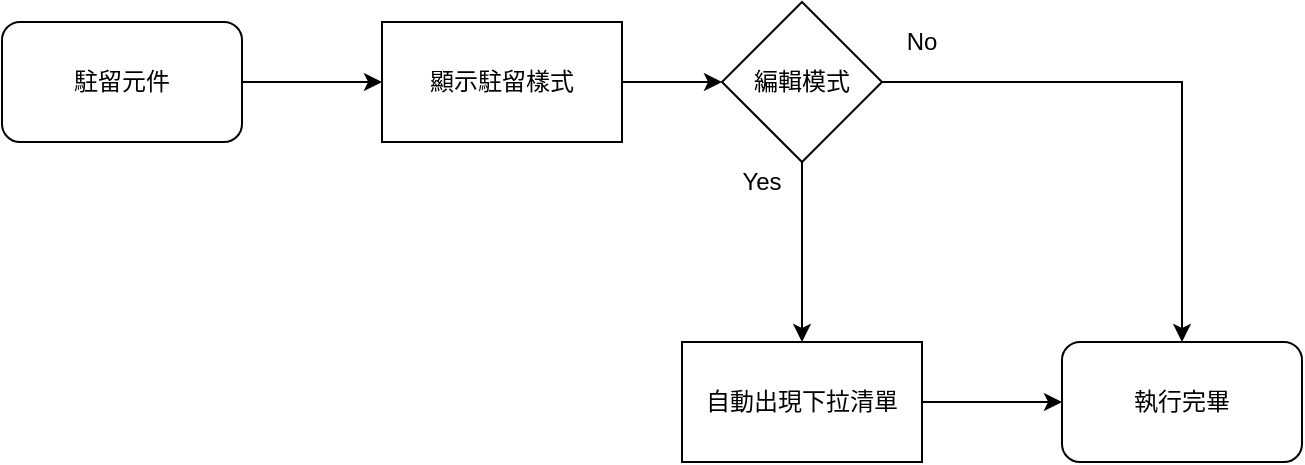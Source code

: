 <mxfile version="13.6.2" type="device" pages="14"><diagram id="yw4pk0Z2JslPlFwE9rb7" name="元件駐留"><mxGraphModel dx="1422" dy="822" grid="1" gridSize="10" guides="1" tooltips="1" connect="1" arrows="1" fold="1" page="1" pageScale="1" pageWidth="827" pageHeight="1169" math="0" shadow="0"><root><mxCell id="0"/><mxCell id="1" parent="0"/><mxCell id="zJi8jbW_KwdWDAWKdupA-2" style="edgeStyle=orthogonalEdgeStyle;rounded=0;orthogonalLoop=1;jettySize=auto;html=1;" parent="1" source="EWwOh6yDqqT5dvULAOId-1" target="zJi8jbW_KwdWDAWKdupA-1" edge="1"><mxGeometry relative="1" as="geometry"/></mxCell><mxCell id="EWwOh6yDqqT5dvULAOId-1" value="駐留元件" style="rounded=1;whiteSpace=wrap;html=1;" parent="1" vertex="1"><mxGeometry x="130" y="180" width="120" height="60" as="geometry"/></mxCell><mxCell id="EWwOh6yDqqT5dvULAOId-5" value="" style="edgeStyle=orthogonalEdgeStyle;rounded=0;orthogonalLoop=1;jettySize=auto;html=1;" parent="1" source="EWwOh6yDqqT5dvULAOId-2" target="EWwOh6yDqqT5dvULAOId-4" edge="1"><mxGeometry relative="1" as="geometry"/></mxCell><mxCell id="EWwOh6yDqqT5dvULAOId-7" style="edgeStyle=orthogonalEdgeStyle;rounded=0;orthogonalLoop=1;jettySize=auto;html=1;entryX=0.5;entryY=0;entryDx=0;entryDy=0;" parent="1" source="EWwOh6yDqqT5dvULAOId-2" target="EWwOh6yDqqT5dvULAOId-6" edge="1"><mxGeometry relative="1" as="geometry"/></mxCell><mxCell id="EWwOh6yDqqT5dvULAOId-2" value="編輯模式" style="rhombus;whiteSpace=wrap;html=1;" parent="1" vertex="1"><mxGeometry x="490" y="170" width="80" height="80" as="geometry"/></mxCell><mxCell id="EWwOh6yDqqT5dvULAOId-8" style="edgeStyle=orthogonalEdgeStyle;rounded=0;orthogonalLoop=1;jettySize=auto;html=1;" parent="1" source="EWwOh6yDqqT5dvULAOId-4" target="EWwOh6yDqqT5dvULAOId-6" edge="1"><mxGeometry relative="1" as="geometry"/></mxCell><mxCell id="EWwOh6yDqqT5dvULAOId-4" value="自動出現下拉清單" style="whiteSpace=wrap;html=1;" parent="1" vertex="1"><mxGeometry x="470" y="340" width="120" height="60" as="geometry"/></mxCell><mxCell id="EWwOh6yDqqT5dvULAOId-6" value="執行完畢" style="rounded=1;whiteSpace=wrap;html=1;" parent="1" vertex="1"><mxGeometry x="660" y="340" width="120" height="60" as="geometry"/></mxCell><mxCell id="zJi8jbW_KwdWDAWKdupA-3" style="edgeStyle=orthogonalEdgeStyle;rounded=0;orthogonalLoop=1;jettySize=auto;html=1;" parent="1" source="zJi8jbW_KwdWDAWKdupA-1" target="EWwOh6yDqqT5dvULAOId-2" edge="1"><mxGeometry relative="1" as="geometry"/></mxCell><mxCell id="zJi8jbW_KwdWDAWKdupA-1" value="顯示駐留樣式" style="whiteSpace=wrap;html=1;" parent="1" vertex="1"><mxGeometry x="320" y="180" width="120" height="60" as="geometry"/></mxCell><mxCell id="zJi8jbW_KwdWDAWKdupA-5" value="Yes" style="text;html=1;strokeColor=none;fillColor=none;align=center;verticalAlign=middle;whiteSpace=wrap;rounded=0;" parent="1" vertex="1"><mxGeometry x="490" y="250" width="40" height="20" as="geometry"/></mxCell><mxCell id="zJi8jbW_KwdWDAWKdupA-6" value="No" style="text;html=1;strokeColor=none;fillColor=none;align=center;verticalAlign=middle;whiteSpace=wrap;rounded=0;" parent="1" vertex="1"><mxGeometry x="570" y="180" width="40" height="20" as="geometry"/></mxCell></root></mxGraphModel></diagram><diagram id="buXCAIbHO8orJoAOs6Su" name="滑鼠點擊"><mxGraphModel dx="1422" dy="822" grid="1" gridSize="10" guides="1" tooltips="1" connect="1" arrows="1" fold="1" page="1" pageScale="1" pageWidth="827" pageHeight="1169" math="0" shadow="0"><root><mxCell id="5A4Z2-CQ8_-zt-Wiru2D-0"/><mxCell id="5A4Z2-CQ8_-zt-Wiru2D-1" parent="5A4Z2-CQ8_-zt-Wiru2D-0"/><mxCell id="sb2YsAqsy008rsJnr3Wj-2" style="edgeStyle=orthogonalEdgeStyle;rounded=0;orthogonalLoop=1;jettySize=auto;html=1;" parent="5A4Z2-CQ8_-zt-Wiru2D-1" source="sb2YsAqsy008rsJnr3Wj-0" target="sb2YsAqsy008rsJnr3Wj-1" edge="1"><mxGeometry relative="1" as="geometry"/></mxCell><mxCell id="sb2YsAqsy008rsJnr3Wj-0" value="滑鼠點擊元件" style="rounded=1;whiteSpace=wrap;html=1;" parent="5A4Z2-CQ8_-zt-Wiru2D-1" vertex="1"><mxGeometry x="130" y="180" width="120" height="60" as="geometry"/></mxCell><mxCell id="sb2YsAqsy008rsJnr3Wj-6" style="edgeStyle=orthogonalEdgeStyle;rounded=0;orthogonalLoop=1;jettySize=auto;html=1;" parent="5A4Z2-CQ8_-zt-Wiru2D-1" source="sb2YsAqsy008rsJnr3Wj-1" target="sb2YsAqsy008rsJnr3Wj-5" edge="1"><mxGeometry relative="1" as="geometry"/></mxCell><mxCell id="sb2YsAqsy008rsJnr3Wj-8" style="edgeStyle=orthogonalEdgeStyle;rounded=0;orthogonalLoop=1;jettySize=auto;html=1;" parent="5A4Z2-CQ8_-zt-Wiru2D-1" source="sb2YsAqsy008rsJnr3Wj-1" target="sb2YsAqsy008rsJnr3Wj-7" edge="1"><mxGeometry relative="1" as="geometry"/></mxCell><mxCell id="sb2YsAqsy008rsJnr3Wj-1" value="元件勿駐" style="rhombus;whiteSpace=wrap;html=1;" parent="5A4Z2-CQ8_-zt-Wiru2D-1" vertex="1"><mxGeometry x="320" y="170" width="80" height="80" as="geometry"/></mxCell><mxCell id="sb2YsAqsy008rsJnr3Wj-5" value="執行完畢" style="rounded=1;whiteSpace=wrap;html=1;" parent="5A4Z2-CQ8_-zt-Wiru2D-1" vertex="1"><mxGeometry x="300" y="320" width="120" height="60" as="geometry"/></mxCell><mxCell id="sb2YsAqsy008rsJnr3Wj-9" style="edgeStyle=orthogonalEdgeStyle;rounded=0;orthogonalLoop=1;jettySize=auto;html=1;entryX=1;entryY=0.5;entryDx=0;entryDy=0;exitX=0.5;exitY=1;exitDx=0;exitDy=0;" parent="5A4Z2-CQ8_-zt-Wiru2D-1" source="sb2YsAqsy008rsJnr3Wj-7" target="sb2YsAqsy008rsJnr3Wj-5" edge="1"><mxGeometry relative="1" as="geometry"/></mxCell><mxCell id="sb2YsAqsy008rsJnr3Wj-7" value="元件駐留" style="shape=process;whiteSpace=wrap;html=1;backgroundOutline=1;" parent="5A4Z2-CQ8_-zt-Wiru2D-1" vertex="1"><mxGeometry x="460" y="180" width="120" height="60" as="geometry"/></mxCell><mxCell id="lRtuD7AB367QZLHXXdDY-0" value="Yes" style="text;html=1;strokeColor=none;fillColor=none;align=center;verticalAlign=middle;whiteSpace=wrap;rounded=0;" parent="5A4Z2-CQ8_-zt-Wiru2D-1" vertex="1"><mxGeometry x="320" y="250" width="40" height="20" as="geometry"/></mxCell><mxCell id="lRtuD7AB367QZLHXXdDY-2" value="No" style="text;html=1;strokeColor=none;fillColor=none;align=center;verticalAlign=middle;whiteSpace=wrap;rounded=0;" parent="5A4Z2-CQ8_-zt-Wiru2D-1" vertex="1"><mxGeometry x="394" y="190" width="40" height="20" as="geometry"/></mxCell></root></mxGraphModel></diagram><diagram id="-PbhyOGkwUdp83toGghF" name="元件跳離"><mxGraphModel dx="1422" dy="822" grid="1" gridSize="10" guides="1" tooltips="1" connect="1" arrows="1" fold="1" page="1" pageScale="1" pageWidth="827" pageHeight="1169" math="0" shadow="0"><root><mxCell id="DCrCwdknEmQO_d4nnIyx-0"/><mxCell id="DCrCwdknEmQO_d4nnIyx-1" parent="DCrCwdknEmQO_d4nnIyx-0"/><mxCell id="DCrCwdknEmQO_d4nnIyx-4" style="edgeStyle=orthogonalEdgeStyle;rounded=0;orthogonalLoop=1;jettySize=auto;html=1;" parent="DCrCwdknEmQO_d4nnIyx-1" source="DCrCwdknEmQO_d4nnIyx-2" target="DCrCwdknEmQO_d4nnIyx-3" edge="1"><mxGeometry relative="1" as="geometry"/></mxCell><mxCell id="DCrCwdknEmQO_d4nnIyx-2" value="執行元件跳離" style="rounded=1;whiteSpace=wrap;html=1;" parent="DCrCwdknEmQO_d4nnIyx-1" vertex="1"><mxGeometry x="120" y="240" width="120" height="60" as="geometry"/></mxCell><mxCell id="DCrCwdknEmQO_d4nnIyx-6" style="edgeStyle=orthogonalEdgeStyle;rounded=0;orthogonalLoop=1;jettySize=auto;html=1;" parent="DCrCwdknEmQO_d4nnIyx-1" source="DCrCwdknEmQO_d4nnIyx-3" target="DCrCwdknEmQO_d4nnIyx-5" edge="1"><mxGeometry relative="1" as="geometry"/></mxCell><mxCell id="DCrCwdknEmQO_d4nnIyx-8" value="" style="edgeStyle=orthogonalEdgeStyle;rounded=0;orthogonalLoop=1;jettySize=auto;html=1;entryX=0;entryY=0.5;entryDx=0;entryDy=0;" parent="DCrCwdknEmQO_d4nnIyx-1" source="DCrCwdknEmQO_d4nnIyx-3" target="R81eKhbJwLYQeWTdEt7s-2" edge="1"><mxGeometry relative="1" as="geometry"><mxPoint x="480" y="270" as="targetPoint"/></mxGeometry></mxCell><mxCell id="DCrCwdknEmQO_d4nnIyx-3" value="編輯狀態否" style="rhombus;whiteSpace=wrap;html=1;" parent="DCrCwdknEmQO_d4nnIyx-1" vertex="1"><mxGeometry x="320" y="230" width="80" height="80" as="geometry"/></mxCell><mxCell id="DCrCwdknEmQO_d4nnIyx-5" value="執行完畢" style="rounded=1;whiteSpace=wrap;html=1;" parent="DCrCwdknEmQO_d4nnIyx-1" vertex="1"><mxGeometry x="300" y="400" width="120" height="60" as="geometry"/></mxCell><mxCell id="DCrCwdknEmQO_d4nnIyx-14" value="" style="edgeStyle=orthogonalEdgeStyle;rounded=0;orthogonalLoop=1;jettySize=auto;html=1;" parent="DCrCwdknEmQO_d4nnIyx-1" source="DCrCwdknEmQO_d4nnIyx-11" target="DCrCwdknEmQO_d4nnIyx-13" edge="1"><mxGeometry relative="1" as="geometry"/></mxCell><mxCell id="DCrCwdknEmQO_d4nnIyx-26" value="" style="edgeStyle=orthogonalEdgeStyle;rounded=0;orthogonalLoop=1;jettySize=auto;html=1;" parent="DCrCwdknEmQO_d4nnIyx-1" source="DCrCwdknEmQO_d4nnIyx-11" target="DCrCwdknEmQO_d4nnIyx-25" edge="1"><mxGeometry relative="1" as="geometry"/></mxCell><mxCell id="DCrCwdknEmQO_d4nnIyx-11" value="通過&lt;br&gt;檢控限制" style="rhombus;whiteSpace=wrap;html=1;" parent="DCrCwdknEmQO_d4nnIyx-1" vertex="1"><mxGeometry x="690" y="230" width="80" height="80" as="geometry"/></mxCell><mxCell id="DCrCwdknEmQO_d4nnIyx-15" style="edgeStyle=orthogonalEdgeStyle;rounded=0;orthogonalLoop=1;jettySize=auto;html=1;" parent="DCrCwdknEmQO_d4nnIyx-1" source="DCrCwdknEmQO_d4nnIyx-13" target="DCrCwdknEmQO_d4nnIyx-5" edge="1"><mxGeometry relative="1" as="geometry"/></mxCell><mxCell id="DCrCwdknEmQO_d4nnIyx-13" value="顯示錯誤訊息" style="whiteSpace=wrap;html=1;" parent="DCrCwdknEmQO_d4nnIyx-1" vertex="1"><mxGeometry x="670" y="400" width="120" height="60" as="geometry"/></mxCell><mxCell id="DCrCwdknEmQO_d4nnIyx-21" value="" style="edgeStyle=orthogonalEdgeStyle;rounded=0;orthogonalLoop=1;jettySize=auto;html=1;" parent="DCrCwdknEmQO_d4nnIyx-1" source="DCrCwdknEmQO_d4nnIyx-18" target="DCrCwdknEmQO_d4nnIyx-20" edge="1"><mxGeometry relative="1" as="geometry"/></mxCell><mxCell id="DCrCwdknEmQO_d4nnIyx-23" style="edgeStyle=orthogonalEdgeStyle;rounded=0;orthogonalLoop=1;jettySize=auto;html=1;" parent="DCrCwdknEmQO_d4nnIyx-1" source="DCrCwdknEmQO_d4nnIyx-18" target="DCrCwdknEmQO_d4nnIyx-22" edge="1"><mxGeometry relative="1" as="geometry"/></mxCell><mxCell id="DCrCwdknEmQO_d4nnIyx-18" value="有設定查詢&lt;br&gt;轉換欄位" style="rhombus;whiteSpace=wrap;html=1;" parent="DCrCwdknEmQO_d4nnIyx-1" vertex="1"><mxGeometry x="850" y="390" width="80" height="80" as="geometry"/></mxCell><mxCell id="DCrCwdknEmQO_d4nnIyx-24" style="edgeStyle=orthogonalEdgeStyle;rounded=0;orthogonalLoop=1;jettySize=auto;html=1;entryX=1;entryY=0.5;entryDx=0;entryDy=0;exitX=0.5;exitY=1;exitDx=0;exitDy=0;" parent="DCrCwdknEmQO_d4nnIyx-1" source="DCrCwdknEmQO_d4nnIyx-20" target="DCrCwdknEmQO_d4nnIyx-22" edge="1"><mxGeometry relative="1" as="geometry"/></mxCell><mxCell id="DCrCwdknEmQO_d4nnIyx-20" value="將資料轉換後更新至查詢轉換欄位" style="whiteSpace=wrap;html=1;" parent="DCrCwdknEmQO_d4nnIyx-1" vertex="1"><mxGeometry x="990" y="400" width="120" height="60" as="geometry"/></mxCell><mxCell id="DCrCwdknEmQO_d4nnIyx-28" style="edgeStyle=orthogonalEdgeStyle;rounded=0;orthogonalLoop=1;jettySize=auto;html=1;entryX=0.5;entryY=1;entryDx=0;entryDy=0;" parent="DCrCwdknEmQO_d4nnIyx-1" source="DCrCwdknEmQO_d4nnIyx-22" target="DCrCwdknEmQO_d4nnIyx-5" edge="1"><mxGeometry relative="1" as="geometry"/></mxCell><mxCell id="DCrCwdknEmQO_d4nnIyx-22" value="執行更新給值" style="rounded=0;whiteSpace=wrap;html=1;" parent="DCrCwdknEmQO_d4nnIyx-1" vertex="1"><mxGeometry x="830" y="560" width="120" height="60" as="geometry"/></mxCell><mxCell id="DCrCwdknEmQO_d4nnIyx-27" style="edgeStyle=orthogonalEdgeStyle;rounded=0;orthogonalLoop=1;jettySize=auto;html=1;" parent="DCrCwdknEmQO_d4nnIyx-1" source="DCrCwdknEmQO_d4nnIyx-25" target="DCrCwdknEmQO_d4nnIyx-18" edge="1"><mxGeometry relative="1" as="geometry"/></mxCell><mxCell id="DCrCwdknEmQO_d4nnIyx-25" value="將選項資料更新至檔區欄位中" style="whiteSpace=wrap;html=1;" parent="DCrCwdknEmQO_d4nnIyx-1" vertex="1"><mxGeometry x="830" y="240" width="120" height="60" as="geometry"/></mxCell><mxCell id="DCrCwdknEmQO_d4nnIyx-29" value="No" style="text;html=1;strokeColor=none;fillColor=none;align=center;verticalAlign=middle;whiteSpace=wrap;rounded=0;" parent="DCrCwdknEmQO_d4nnIyx-1" vertex="1"><mxGeometry x="310" y="310" width="40" height="20" as="geometry"/></mxCell><mxCell id="DCrCwdknEmQO_d4nnIyx-30" value="Yes" style="text;html=1;strokeColor=none;fillColor=none;align=center;verticalAlign=middle;whiteSpace=wrap;rounded=0;" parent="DCrCwdknEmQO_d4nnIyx-1" vertex="1"><mxGeometry x="400" y="250" width="40" height="20" as="geometry"/></mxCell><mxCell id="DCrCwdknEmQO_d4nnIyx-31" value="Yes" style="text;html=1;strokeColor=none;fillColor=none;align=center;verticalAlign=middle;whiteSpace=wrap;rounded=0;" parent="DCrCwdknEmQO_d4nnIyx-1" vertex="1"><mxGeometry x="770" y="250" width="40" height="20" as="geometry"/></mxCell><mxCell id="DCrCwdknEmQO_d4nnIyx-33" value="No" style="text;html=1;strokeColor=none;fillColor=none;align=center;verticalAlign=middle;whiteSpace=wrap;rounded=0;" parent="DCrCwdknEmQO_d4nnIyx-1" vertex="1"><mxGeometry x="680" y="310" width="40" height="20" as="geometry"/></mxCell><mxCell id="DCrCwdknEmQO_d4nnIyx-34" value="No" style="text;html=1;strokeColor=none;fillColor=none;align=center;verticalAlign=middle;whiteSpace=wrap;rounded=0;" parent="DCrCwdknEmQO_d4nnIyx-1" vertex="1"><mxGeometry x="837" y="470" width="40" height="20" as="geometry"/></mxCell><mxCell id="DCrCwdknEmQO_d4nnIyx-35" value="Yes" style="text;html=1;strokeColor=none;fillColor=none;align=center;verticalAlign=middle;whiteSpace=wrap;rounded=0;" parent="DCrCwdknEmQO_d4nnIyx-1" vertex="1"><mxGeometry x="920" y="400" width="40" height="20" as="geometry"/></mxCell><mxCell id="R81eKhbJwLYQeWTdEt7s-4" style="edgeStyle=orthogonalEdgeStyle;rounded=0;orthogonalLoop=1;jettySize=auto;html=1;" parent="DCrCwdknEmQO_d4nnIyx-1" source="R81eKhbJwLYQeWTdEt7s-2" target="DCrCwdknEmQO_d4nnIyx-11" edge="1"><mxGeometry relative="1" as="geometry"/></mxCell><mxCell id="R81eKhbJwLYQeWTdEt7s-5" style="edgeStyle=orthogonalEdgeStyle;rounded=0;orthogonalLoop=1;jettySize=auto;html=1;entryX=1;entryY=0.5;entryDx=0;entryDy=0;exitX=0.5;exitY=1;exitDx=0;exitDy=0;" parent="DCrCwdknEmQO_d4nnIyx-1" source="R81eKhbJwLYQeWTdEt7s-2" target="DCrCwdknEmQO_d4nnIyx-5" edge="1"><mxGeometry relative="1" as="geometry"/></mxCell><mxCell id="R81eKhbJwLYQeWTdEt7s-2" value="已勾選項目&lt;br&gt;有異動" style="rhombus;whiteSpace=wrap;html=1;" parent="DCrCwdknEmQO_d4nnIyx-1" vertex="1"><mxGeometry x="500" y="230" width="80" height="80" as="geometry"/></mxCell><mxCell id="R81eKhbJwLYQeWTdEt7s-6" value="Yes" style="text;html=1;strokeColor=none;fillColor=none;align=center;verticalAlign=middle;whiteSpace=wrap;rounded=0;" parent="DCrCwdknEmQO_d4nnIyx-1" vertex="1"><mxGeometry x="580" y="250" width="40" height="20" as="geometry"/></mxCell><mxCell id="R81eKhbJwLYQeWTdEt7s-8" value="No" style="text;html=1;strokeColor=none;fillColor=none;align=center;verticalAlign=middle;whiteSpace=wrap;rounded=0;" parent="DCrCwdknEmQO_d4nnIyx-1" vertex="1"><mxGeometry x="490" y="310" width="40" height="20" as="geometry"/></mxCell></root></mxGraphModel></diagram><diagram id="FZ23dTqcDyVs93-XZIhW" name="熱鍵Esc"><mxGraphModel dx="1422" dy="822" grid="1" gridSize="10" guides="1" tooltips="1" connect="1" arrows="1" fold="1" page="1" pageScale="1" pageWidth="827" pageHeight="1169" math="0" shadow="0"><root><mxCell id="mWWdUfEx2iAYQpJBt5wf-0"/><mxCell id="mWWdUfEx2iAYQpJBt5wf-1" parent="mWWdUfEx2iAYQpJBt5wf-0"/><mxCell id="t1XDYknHWYsd6zAq7KjD-4" style="edgeStyle=orthogonalEdgeStyle;rounded=0;orthogonalLoop=1;jettySize=auto;html=1;" parent="mWWdUfEx2iAYQpJBt5wf-1" source="t1XDYknHWYsd6zAq7KjD-0" target="t1XDYknHWYsd6zAq7KjD-1" edge="1"><mxGeometry relative="1" as="geometry"/></mxCell><mxCell id="t1XDYknHWYsd6zAq7KjD-0" value="駐留元件&lt;br&gt;執行熱鍵Esc" style="rounded=1;whiteSpace=wrap;html=1;" parent="mWWdUfEx2iAYQpJBt5wf-1" vertex="1"><mxGeometry x="130" y="180" width="120" height="60" as="geometry"/></mxCell><mxCell id="t1XDYknHWYsd6zAq7KjD-3" style="edgeStyle=orthogonalEdgeStyle;rounded=0;orthogonalLoop=1;jettySize=auto;html=1;" parent="mWWdUfEx2iAYQpJBt5wf-1" source="t1XDYknHWYsd6zAq7KjD-1" target="t1XDYknHWYsd6zAq7KjD-2" edge="1"><mxGeometry relative="1" as="geometry"/></mxCell><mxCell id="t1XDYknHWYsd6zAq7KjD-10" value="" style="edgeStyle=orthogonalEdgeStyle;rounded=0;orthogonalLoop=1;jettySize=auto;html=1;" parent="mWWdUfEx2iAYQpJBt5wf-1" source="t1XDYknHWYsd6zAq7KjD-1" target="t1XDYknHWYsd6zAq7KjD-9" edge="1"><mxGeometry relative="1" as="geometry"/></mxCell><mxCell id="t1XDYknHWYsd6zAq7KjD-1" value="編輯狀態" style="rhombus;whiteSpace=wrap;html=1;" parent="mWWdUfEx2iAYQpJBt5wf-1" vertex="1"><mxGeometry x="350" y="170" width="80" height="80" as="geometry"/></mxCell><mxCell id="t1XDYknHWYsd6zAq7KjD-6" value="" style="edgeStyle=orthogonalEdgeStyle;rounded=0;orthogonalLoop=1;jettySize=auto;html=1;exitX=1;exitY=0.5;exitDx=0;exitDy=0;" parent="mWWdUfEx2iAYQpJBt5wf-1" source="t1XDYknHWYsd6zAq7KjD-2" target="t1XDYknHWYsd6zAq7KjD-5" edge="1"><mxGeometry relative="1" as="geometry"/></mxCell><mxCell id="3PVmOw9KVkzQxHm8Zyoz-1" style="edgeStyle=orthogonalEdgeStyle;rounded=0;orthogonalLoop=1;jettySize=auto;html=1;entryX=1;entryY=0.5;entryDx=0;entryDy=0;exitX=0.5;exitY=1;exitDx=0;exitDy=0;" parent="mWWdUfEx2iAYQpJBt5wf-1" source="t1XDYknHWYsd6zAq7KjD-2" target="t1XDYknHWYsd6zAq7KjD-9" edge="1"><mxGeometry relative="1" as="geometry"/></mxCell><mxCell id="t1XDYknHWYsd6zAq7KjD-2" value="有開啟&lt;br&gt;下拉清單" style="rhombus;whiteSpace=wrap;html=1;" parent="mWWdUfEx2iAYQpJBt5wf-1" vertex="1"><mxGeometry x="500" y="170" width="80" height="80" as="geometry"/></mxCell><mxCell id="t1XDYknHWYsd6zAq7KjD-8" style="edgeStyle=orthogonalEdgeStyle;rounded=0;orthogonalLoop=1;jettySize=auto;html=1;entryX=1;entryY=0.5;entryDx=0;entryDy=0;exitX=0.083;exitY=0.617;exitDx=0;exitDy=0;exitPerimeter=0;" parent="mWWdUfEx2iAYQpJBt5wf-1" source="t1XDYknHWYsd6zAq7KjD-5" target="t1XDYknHWYsd6zAq7KjD-7" edge="1"><mxGeometry relative="1" as="geometry"/></mxCell><mxCell id="t1XDYknHWYsd6zAq7KjD-5" value="關閉下拉清單" style="whiteSpace=wrap;html=1;" parent="mWWdUfEx2iAYQpJBt5wf-1" vertex="1"><mxGeometry x="580" y="440" width="120" height="60" as="geometry"/></mxCell><mxCell id="t1XDYknHWYsd6zAq7KjD-7" value="執行完畢" style="rounded=1;whiteSpace=wrap;html=1;" parent="mWWdUfEx2iAYQpJBt5wf-1" vertex="1"><mxGeometry x="330" y="447" width="120" height="60" as="geometry"/></mxCell><mxCell id="t1XDYknHWYsd6zAq7KjD-11" style="edgeStyle=orthogonalEdgeStyle;rounded=0;orthogonalLoop=1;jettySize=auto;html=1;" parent="mWWdUfEx2iAYQpJBt5wf-1" source="t1XDYknHWYsd6zAq7KjD-9" target="t1XDYknHWYsd6zAq7KjD-7" edge="1"><mxGeometry relative="1" as="geometry"/></mxCell><mxCell id="t1XDYknHWYsd6zAq7KjD-9" value="觸發&lt;br&gt;表單熱鍵Esc" style="shape=process;whiteSpace=wrap;html=1;backgroundOutline=1;" parent="mWWdUfEx2iAYQpJBt5wf-1" vertex="1"><mxGeometry x="330" y="327" width="120" height="60" as="geometry"/></mxCell><mxCell id="3PVmOw9KVkzQxHm8Zyoz-0" value="Yes" style="text;html=1;strokeColor=none;fillColor=none;align=center;verticalAlign=middle;whiteSpace=wrap;rounded=0;" parent="mWWdUfEx2iAYQpJBt5wf-1" vertex="1"><mxGeometry x="430" y="180" width="40" height="20" as="geometry"/></mxCell><mxCell id="3PVmOw9KVkzQxHm8Zyoz-2" value="Yes" style="text;html=1;strokeColor=none;fillColor=none;align=center;verticalAlign=middle;whiteSpace=wrap;rounded=0;" parent="mWWdUfEx2iAYQpJBt5wf-1" vertex="1"><mxGeometry x="580" y="180" width="40" height="20" as="geometry"/></mxCell><mxCell id="3PVmOw9KVkzQxHm8Zyoz-3" value="No" style="text;html=1;strokeColor=none;fillColor=none;align=center;verticalAlign=middle;whiteSpace=wrap;rounded=0;" parent="mWWdUfEx2iAYQpJBt5wf-1" vertex="1"><mxGeometry x="350" y="250" width="40" height="20" as="geometry"/></mxCell><mxCell id="3PVmOw9KVkzQxHm8Zyoz-4" value="No" style="text;html=1;strokeColor=none;fillColor=none;align=center;verticalAlign=middle;whiteSpace=wrap;rounded=0;" parent="mWWdUfEx2iAYQpJBt5wf-1" vertex="1"><mxGeometry x="500" y="250" width="40" height="20" as="geometry"/></mxCell></root></mxGraphModel></diagram><diagram id="j_c7Xh9zmNJ61AqmBqn4" name="熱鍵Enter"><mxGraphModel dx="1422" dy="822" grid="1" gridSize="10" guides="1" tooltips="1" connect="1" arrows="1" fold="1" page="1" pageScale="1" pageWidth="827" pageHeight="1169" math="0" shadow="0"><root><mxCell id="_giqbXsgTnAfsudkPNOQ-0"/><mxCell id="_giqbXsgTnAfsudkPNOQ-1" parent="_giqbXsgTnAfsudkPNOQ-0"/><mxCell id="t2fDwfx5jKgSWYHZW0-4-0" style="edgeStyle=orthogonalEdgeStyle;rounded=0;orthogonalLoop=1;jettySize=auto;html=1;" parent="_giqbXsgTnAfsudkPNOQ-1" source="t2fDwfx5jKgSWYHZW0-4-1" target="t2fDwfx5jKgSWYHZW0-4-4" edge="1"><mxGeometry relative="1" as="geometry"/></mxCell><mxCell id="t2fDwfx5jKgSWYHZW0-4-1" value="駐留元件&lt;br&gt;執行熱鍵Enter" style="rounded=1;whiteSpace=wrap;html=1;" parent="_giqbXsgTnAfsudkPNOQ-1" vertex="1"><mxGeometry x="130" y="180" width="120" height="60" as="geometry"/></mxCell><mxCell id="t2fDwfx5jKgSWYHZW0-4-2" style="edgeStyle=orthogonalEdgeStyle;rounded=0;orthogonalLoop=1;jettySize=auto;html=1;" parent="_giqbXsgTnAfsudkPNOQ-1" source="t2fDwfx5jKgSWYHZW0-4-4" target="t2fDwfx5jKgSWYHZW0-4-7" edge="1"><mxGeometry relative="1" as="geometry"/></mxCell><mxCell id="t2fDwfx5jKgSWYHZW0-4-3" value="" style="edgeStyle=orthogonalEdgeStyle;rounded=0;orthogonalLoop=1;jettySize=auto;html=1;" parent="_giqbXsgTnAfsudkPNOQ-1" source="t2fDwfx5jKgSWYHZW0-4-4" target="t2fDwfx5jKgSWYHZW0-4-12" edge="1"><mxGeometry relative="1" as="geometry"/></mxCell><mxCell id="t2fDwfx5jKgSWYHZW0-4-4" value="編輯狀態" style="rhombus;whiteSpace=wrap;html=1;" parent="_giqbXsgTnAfsudkPNOQ-1" vertex="1"><mxGeometry x="350" y="170" width="80" height="80" as="geometry"/></mxCell><mxCell id="t2fDwfx5jKgSWYHZW0-4-6" style="edgeStyle=orthogonalEdgeStyle;rounded=0;orthogonalLoop=1;jettySize=auto;html=1;entryX=1;entryY=0.5;entryDx=0;entryDy=0;exitX=0.5;exitY=1;exitDx=0;exitDy=0;" parent="_giqbXsgTnAfsudkPNOQ-1" source="t2fDwfx5jKgSWYHZW0-4-7" target="t2fDwfx5jKgSWYHZW0-4-12" edge="1"><mxGeometry relative="1" as="geometry"/></mxCell><mxCell id="YDqSZSIQGXPSMJCQ5PMT-0" style="edgeStyle=orthogonalEdgeStyle;rounded=0;orthogonalLoop=1;jettySize=auto;html=1;entryX=1;entryY=0.5;entryDx=0;entryDy=0;exitX=1;exitY=0.5;exitDx=0;exitDy=0;" edge="1" parent="_giqbXsgTnAfsudkPNOQ-1" source="t2fDwfx5jKgSWYHZW0-4-7" target="t2fDwfx5jKgSWYHZW0-4-10"><mxGeometry relative="1" as="geometry"><mxPoint x="610" y="400" as="targetPoint"/></mxGeometry></mxCell><mxCell id="t2fDwfx5jKgSWYHZW0-4-7" value="有開啟&lt;br&gt;下拉清單" style="rhombus;whiteSpace=wrap;html=1;" parent="_giqbXsgTnAfsudkPNOQ-1" vertex="1"><mxGeometry x="500" y="170" width="80" height="80" as="geometry"/></mxCell><mxCell id="t2fDwfx5jKgSWYHZW0-4-10" value="執行完畢" style="rounded=1;whiteSpace=wrap;html=1;" parent="_giqbXsgTnAfsudkPNOQ-1" vertex="1"><mxGeometry x="330" y="447" width="120" height="60" as="geometry"/></mxCell><mxCell id="t2fDwfx5jKgSWYHZW0-4-11" style="edgeStyle=orthogonalEdgeStyle;rounded=0;orthogonalLoop=1;jettySize=auto;html=1;" parent="_giqbXsgTnAfsudkPNOQ-1" source="t2fDwfx5jKgSWYHZW0-4-12" target="t2fDwfx5jKgSWYHZW0-4-10" edge="1"><mxGeometry relative="1" as="geometry"/></mxCell><mxCell id="t2fDwfx5jKgSWYHZW0-4-12" value="觸發&lt;br&gt;表單熱鍵Enter" style="shape=process;whiteSpace=wrap;html=1;backgroundOutline=1;" parent="_giqbXsgTnAfsudkPNOQ-1" vertex="1"><mxGeometry x="330" y="327" width="120" height="60" as="geometry"/></mxCell><mxCell id="t2fDwfx5jKgSWYHZW0-4-13" value="Yes" style="text;html=1;strokeColor=none;fillColor=none;align=center;verticalAlign=middle;whiteSpace=wrap;rounded=0;" parent="_giqbXsgTnAfsudkPNOQ-1" vertex="1"><mxGeometry x="430" y="180" width="40" height="20" as="geometry"/></mxCell><mxCell id="t2fDwfx5jKgSWYHZW0-4-14" value="Yes" style="text;html=1;strokeColor=none;fillColor=none;align=center;verticalAlign=middle;whiteSpace=wrap;rounded=0;" parent="_giqbXsgTnAfsudkPNOQ-1" vertex="1"><mxGeometry x="580" y="180" width="40" height="20" as="geometry"/></mxCell><mxCell id="t2fDwfx5jKgSWYHZW0-4-15" value="No" style="text;html=1;strokeColor=none;fillColor=none;align=center;verticalAlign=middle;whiteSpace=wrap;rounded=0;" parent="_giqbXsgTnAfsudkPNOQ-1" vertex="1"><mxGeometry x="350" y="250" width="40" height="20" as="geometry"/></mxCell><mxCell id="t2fDwfx5jKgSWYHZW0-4-16" value="No" style="text;html=1;strokeColor=none;fillColor=none;align=center;verticalAlign=middle;whiteSpace=wrap;rounded=0;" parent="_giqbXsgTnAfsudkPNOQ-1" vertex="1"><mxGeometry x="500" y="250" width="40" height="20" as="geometry"/></mxCell></root></mxGraphModel></diagram><diagram id="Ni_AXmt7gH-5mUHr-87O" name="熱鍵Tab"><mxGraphModel dx="1422" dy="822" grid="1" gridSize="10" guides="1" tooltips="1" connect="1" arrows="1" fold="1" page="1" pageScale="1" pageWidth="827" pageHeight="1169" math="0" shadow="0"><root><mxCell id="-YPMo90NG8_5ZHOzSHBR-0"/><mxCell id="-YPMo90NG8_5ZHOzSHBR-1" parent="-YPMo90NG8_5ZHOzSHBR-0"/><mxCell id="tbUlg6RbGWfYr3MG0mlf-0" style="edgeStyle=orthogonalEdgeStyle;rounded=0;orthogonalLoop=1;jettySize=auto;html=1;" parent="-YPMo90NG8_5ZHOzSHBR-1" source="tbUlg6RbGWfYr3MG0mlf-1" target="tbUlg6RbGWfYr3MG0mlf-4" edge="1"><mxGeometry relative="1" as="geometry"/></mxCell><mxCell id="tbUlg6RbGWfYr3MG0mlf-1" value="駐留元件&lt;br&gt;執行熱鍵Tab" style="rounded=1;whiteSpace=wrap;html=1;" parent="-YPMo90NG8_5ZHOzSHBR-1" vertex="1"><mxGeometry x="130" y="180" width="120" height="60" as="geometry"/></mxCell><mxCell id="tbUlg6RbGWfYr3MG0mlf-2" style="edgeStyle=orthogonalEdgeStyle;rounded=0;orthogonalLoop=1;jettySize=auto;html=1;" parent="-YPMo90NG8_5ZHOzSHBR-1" source="tbUlg6RbGWfYr3MG0mlf-4" target="tbUlg6RbGWfYr3MG0mlf-7" edge="1"><mxGeometry relative="1" as="geometry"/></mxCell><mxCell id="tbUlg6RbGWfYr3MG0mlf-3" value="" style="edgeStyle=orthogonalEdgeStyle;rounded=0;orthogonalLoop=1;jettySize=auto;html=1;" parent="-YPMo90NG8_5ZHOzSHBR-1" source="tbUlg6RbGWfYr3MG0mlf-4" target="tbUlg6RbGWfYr3MG0mlf-12" edge="1"><mxGeometry relative="1" as="geometry"/></mxCell><mxCell id="tbUlg6RbGWfYr3MG0mlf-4" value="編輯狀態" style="rhombus;whiteSpace=wrap;html=1;" parent="-YPMo90NG8_5ZHOzSHBR-1" vertex="1"><mxGeometry x="350" y="170" width="80" height="80" as="geometry"/></mxCell><mxCell id="tbUlg6RbGWfYr3MG0mlf-5" value="" style="edgeStyle=orthogonalEdgeStyle;rounded=0;orthogonalLoop=1;jettySize=auto;html=1;exitX=1;exitY=0.5;exitDx=0;exitDy=0;" parent="-YPMo90NG8_5ZHOzSHBR-1" source="tbUlg6RbGWfYr3MG0mlf-7" target="tbUlg6RbGWfYr3MG0mlf-9" edge="1"><mxGeometry relative="1" as="geometry"/></mxCell><mxCell id="tbUlg6RbGWfYr3MG0mlf-6" style="edgeStyle=orthogonalEdgeStyle;rounded=0;orthogonalLoop=1;jettySize=auto;html=1;entryX=1;entryY=0.5;entryDx=0;entryDy=0;exitX=0.5;exitY=1;exitDx=0;exitDy=0;" parent="-YPMo90NG8_5ZHOzSHBR-1" source="tbUlg6RbGWfYr3MG0mlf-7" target="tbUlg6RbGWfYr3MG0mlf-12" edge="1"><mxGeometry relative="1" as="geometry"/></mxCell><mxCell id="tbUlg6RbGWfYr3MG0mlf-7" value="有開啟&lt;br&gt;下拉清單" style="rhombus;whiteSpace=wrap;html=1;" parent="-YPMo90NG8_5ZHOzSHBR-1" vertex="1"><mxGeometry x="500" y="170" width="80" height="80" as="geometry"/></mxCell><mxCell id="tbUlg6RbGWfYr3MG0mlf-17" style="edgeStyle=orthogonalEdgeStyle;rounded=0;orthogonalLoop=1;jettySize=auto;html=1;" parent="-YPMo90NG8_5ZHOzSHBR-1" source="tbUlg6RbGWfYr3MG0mlf-9" target="tbUlg6RbGWfYr3MG0mlf-12" edge="1"><mxGeometry relative="1" as="geometry"/></mxCell><mxCell id="tbUlg6RbGWfYr3MG0mlf-9" value="關閉下拉清單" style="whiteSpace=wrap;html=1;" parent="-YPMo90NG8_5ZHOzSHBR-1" vertex="1"><mxGeometry x="580" y="327" width="120" height="60" as="geometry"/></mxCell><mxCell id="tbUlg6RbGWfYr3MG0mlf-10" value="執行完畢" style="rounded=1;whiteSpace=wrap;html=1;" parent="-YPMo90NG8_5ZHOzSHBR-1" vertex="1"><mxGeometry x="330" y="447" width="120" height="60" as="geometry"/></mxCell><mxCell id="tbUlg6RbGWfYr3MG0mlf-11" style="edgeStyle=orthogonalEdgeStyle;rounded=0;orthogonalLoop=1;jettySize=auto;html=1;" parent="-YPMo90NG8_5ZHOzSHBR-1" source="tbUlg6RbGWfYr3MG0mlf-12" target="tbUlg6RbGWfYr3MG0mlf-10" edge="1"><mxGeometry relative="1" as="geometry"/></mxCell><mxCell id="tbUlg6RbGWfYr3MG0mlf-12" value="觸發&lt;br&gt;表單熱鍵Tab" style="shape=process;whiteSpace=wrap;html=1;backgroundOutline=1;" parent="-YPMo90NG8_5ZHOzSHBR-1" vertex="1"><mxGeometry x="330" y="327" width="120" height="60" as="geometry"/></mxCell><mxCell id="tbUlg6RbGWfYr3MG0mlf-13" value="Yes" style="text;html=1;strokeColor=none;fillColor=none;align=center;verticalAlign=middle;whiteSpace=wrap;rounded=0;" parent="-YPMo90NG8_5ZHOzSHBR-1" vertex="1"><mxGeometry x="430" y="180" width="40" height="20" as="geometry"/></mxCell><mxCell id="tbUlg6RbGWfYr3MG0mlf-14" value="Yes" style="text;html=1;strokeColor=none;fillColor=none;align=center;verticalAlign=middle;whiteSpace=wrap;rounded=0;" parent="-YPMo90NG8_5ZHOzSHBR-1" vertex="1"><mxGeometry x="580" y="180" width="40" height="20" as="geometry"/></mxCell><mxCell id="tbUlg6RbGWfYr3MG0mlf-15" value="No" style="text;html=1;strokeColor=none;fillColor=none;align=center;verticalAlign=middle;whiteSpace=wrap;rounded=0;" parent="-YPMo90NG8_5ZHOzSHBR-1" vertex="1"><mxGeometry x="350" y="250" width="40" height="20" as="geometry"/></mxCell><mxCell id="tbUlg6RbGWfYr3MG0mlf-16" value="No" style="text;html=1;strokeColor=none;fillColor=none;align=center;verticalAlign=middle;whiteSpace=wrap;rounded=0;" parent="-YPMo90NG8_5ZHOzSHBR-1" vertex="1"><mxGeometry x="500" y="250" width="40" height="20" as="geometry"/></mxCell></root></mxGraphModel></diagram><diagram id="ugrZvPWJKcJq0wXgpzoj" name="熱鍵Shift + Tab"><mxGraphModel dx="1422" dy="822" grid="1" gridSize="10" guides="1" tooltips="1" connect="1" arrows="1" fold="1" page="1" pageScale="1" pageWidth="827" pageHeight="1169" math="0" shadow="0"><root><mxCell id="HMdtozHhnYY2D8rp0mex-0"/><mxCell id="HMdtozHhnYY2D8rp0mex-1" parent="HMdtozHhnYY2D8rp0mex-0"/><mxCell id="JyYjGUuSCfAi-g1EKm8t-0" style="edgeStyle=orthogonalEdgeStyle;rounded=0;orthogonalLoop=1;jettySize=auto;html=1;" parent="HMdtozHhnYY2D8rp0mex-1" source="JyYjGUuSCfAi-g1EKm8t-1" target="JyYjGUuSCfAi-g1EKm8t-4" edge="1"><mxGeometry relative="1" as="geometry"/></mxCell><mxCell id="JyYjGUuSCfAi-g1EKm8t-1" value="駐留元件&lt;br&gt;執行熱鍵Shift+Tab" style="rounded=1;whiteSpace=wrap;html=1;" parent="HMdtozHhnYY2D8rp0mex-1" vertex="1"><mxGeometry x="130" y="180" width="120" height="60" as="geometry"/></mxCell><mxCell id="JyYjGUuSCfAi-g1EKm8t-2" style="edgeStyle=orthogonalEdgeStyle;rounded=0;orthogonalLoop=1;jettySize=auto;html=1;" parent="HMdtozHhnYY2D8rp0mex-1" source="JyYjGUuSCfAi-g1EKm8t-4" target="JyYjGUuSCfAi-g1EKm8t-7" edge="1"><mxGeometry relative="1" as="geometry"/></mxCell><mxCell id="JyYjGUuSCfAi-g1EKm8t-3" value="" style="edgeStyle=orthogonalEdgeStyle;rounded=0;orthogonalLoop=1;jettySize=auto;html=1;" parent="HMdtozHhnYY2D8rp0mex-1" source="JyYjGUuSCfAi-g1EKm8t-4" target="JyYjGUuSCfAi-g1EKm8t-12" edge="1"><mxGeometry relative="1" as="geometry"/></mxCell><mxCell id="JyYjGUuSCfAi-g1EKm8t-4" value="編輯狀態" style="rhombus;whiteSpace=wrap;html=1;" parent="HMdtozHhnYY2D8rp0mex-1" vertex="1"><mxGeometry x="350" y="170" width="80" height="80" as="geometry"/></mxCell><mxCell id="JyYjGUuSCfAi-g1EKm8t-5" value="" style="edgeStyle=orthogonalEdgeStyle;rounded=0;orthogonalLoop=1;jettySize=auto;html=1;exitX=1;exitY=0.5;exitDx=0;exitDy=0;" parent="HMdtozHhnYY2D8rp0mex-1" source="JyYjGUuSCfAi-g1EKm8t-7" target="JyYjGUuSCfAi-g1EKm8t-9" edge="1"><mxGeometry relative="1" as="geometry"/></mxCell><mxCell id="JyYjGUuSCfAi-g1EKm8t-6" style="edgeStyle=orthogonalEdgeStyle;rounded=0;orthogonalLoop=1;jettySize=auto;html=1;entryX=1;entryY=0.5;entryDx=0;entryDy=0;exitX=0.5;exitY=1;exitDx=0;exitDy=0;" parent="HMdtozHhnYY2D8rp0mex-1" source="JyYjGUuSCfAi-g1EKm8t-7" target="JyYjGUuSCfAi-g1EKm8t-12" edge="1"><mxGeometry relative="1" as="geometry"/></mxCell><mxCell id="JyYjGUuSCfAi-g1EKm8t-7" value="有開啟&lt;br&gt;下拉清單" style="rhombus;whiteSpace=wrap;html=1;" parent="HMdtozHhnYY2D8rp0mex-1" vertex="1"><mxGeometry x="500" y="170" width="80" height="80" as="geometry"/></mxCell><mxCell id="JyYjGUuSCfAi-g1EKm8t-8" style="edgeStyle=orthogonalEdgeStyle;rounded=0;orthogonalLoop=1;jettySize=auto;html=1;" parent="HMdtozHhnYY2D8rp0mex-1" source="JyYjGUuSCfAi-g1EKm8t-9" target="JyYjGUuSCfAi-g1EKm8t-12" edge="1"><mxGeometry relative="1" as="geometry"/></mxCell><mxCell id="JyYjGUuSCfAi-g1EKm8t-9" value="關閉下拉清單" style="whiteSpace=wrap;html=1;" parent="HMdtozHhnYY2D8rp0mex-1" vertex="1"><mxGeometry x="580" y="327" width="120" height="60" as="geometry"/></mxCell><mxCell id="JyYjGUuSCfAi-g1EKm8t-10" value="執行完畢" style="rounded=1;whiteSpace=wrap;html=1;" parent="HMdtozHhnYY2D8rp0mex-1" vertex="1"><mxGeometry x="330" y="447" width="120" height="60" as="geometry"/></mxCell><mxCell id="JyYjGUuSCfAi-g1EKm8t-11" style="edgeStyle=orthogonalEdgeStyle;rounded=0;orthogonalLoop=1;jettySize=auto;html=1;" parent="HMdtozHhnYY2D8rp0mex-1" source="JyYjGUuSCfAi-g1EKm8t-12" target="JyYjGUuSCfAi-g1EKm8t-10" edge="1"><mxGeometry relative="1" as="geometry"/></mxCell><mxCell id="JyYjGUuSCfAi-g1EKm8t-12" value="觸發表單熱鍵Shift+Tab" style="shape=process;whiteSpace=wrap;html=1;backgroundOutline=1;" parent="HMdtozHhnYY2D8rp0mex-1" vertex="1"><mxGeometry x="330" y="327" width="120" height="60" as="geometry"/></mxCell><mxCell id="JyYjGUuSCfAi-g1EKm8t-13" value="Yes" style="text;html=1;strokeColor=none;fillColor=none;align=center;verticalAlign=middle;whiteSpace=wrap;rounded=0;" parent="HMdtozHhnYY2D8rp0mex-1" vertex="1"><mxGeometry x="430" y="180" width="40" height="20" as="geometry"/></mxCell><mxCell id="JyYjGUuSCfAi-g1EKm8t-14" value="Yes" style="text;html=1;strokeColor=none;fillColor=none;align=center;verticalAlign=middle;whiteSpace=wrap;rounded=0;" parent="HMdtozHhnYY2D8rp0mex-1" vertex="1"><mxGeometry x="580" y="180" width="40" height="20" as="geometry"/></mxCell><mxCell id="JyYjGUuSCfAi-g1EKm8t-15" value="No" style="text;html=1;strokeColor=none;fillColor=none;align=center;verticalAlign=middle;whiteSpace=wrap;rounded=0;" parent="HMdtozHhnYY2D8rp0mex-1" vertex="1"><mxGeometry x="350" y="250" width="40" height="20" as="geometry"/></mxCell><mxCell id="JyYjGUuSCfAi-g1EKm8t-16" value="No" style="text;html=1;strokeColor=none;fillColor=none;align=center;verticalAlign=middle;whiteSpace=wrap;rounded=0;" parent="HMdtozHhnYY2D8rp0mex-1" vertex="1"><mxGeometry x="500" y="250" width="40" height="20" as="geometry"/></mxCell></root></mxGraphModel></diagram><diagram id="lpLwxMrKblVQ-HWxsEGG" name="熱鍵F6"><mxGraphModel dx="1422" dy="822" grid="1" gridSize="10" guides="1" tooltips="1" connect="1" arrows="1" fold="1" page="1" pageScale="1" pageWidth="827" pageHeight="1169" math="0" shadow="0"><root><mxCell id="D3kKP3mDg-d36-Rxz6nF-0"/><mxCell id="D3kKP3mDg-d36-Rxz6nF-1" parent="D3kKP3mDg-d36-Rxz6nF-0"/><mxCell id="7UfQIiWT5FVW1yMEWEOk-0" style="edgeStyle=orthogonalEdgeStyle;rounded=0;orthogonalLoop=1;jettySize=auto;html=1;" parent="D3kKP3mDg-d36-Rxz6nF-1" source="7UfQIiWT5FVW1yMEWEOk-1" target="7UfQIiWT5FVW1yMEWEOk-4" edge="1"><mxGeometry relative="1" as="geometry"/></mxCell><mxCell id="7UfQIiWT5FVW1yMEWEOk-1" value="駐留元件&lt;br&gt;執行熱鍵F6" style="rounded=1;whiteSpace=wrap;html=1;" parent="D3kKP3mDg-d36-Rxz6nF-1" vertex="1"><mxGeometry x="130" y="180" width="120" height="60" as="geometry"/></mxCell><mxCell id="7UfQIiWT5FVW1yMEWEOk-2" style="edgeStyle=orthogonalEdgeStyle;rounded=0;orthogonalLoop=1;jettySize=auto;html=1;" parent="D3kKP3mDg-d36-Rxz6nF-1" source="7UfQIiWT5FVW1yMEWEOk-4" target="7UfQIiWT5FVW1yMEWEOk-5" edge="1"><mxGeometry relative="1" as="geometry"/></mxCell><mxCell id="axRLaqNqt8c0-fkkUG05-5" value="" style="edgeStyle=orthogonalEdgeStyle;rounded=0;orthogonalLoop=1;jettySize=auto;html=1;" parent="D3kKP3mDg-d36-Rxz6nF-1" source="7UfQIiWT5FVW1yMEWEOk-4" target="axRLaqNqt8c0-fkkUG05-4" edge="1"><mxGeometry relative="1" as="geometry"/></mxCell><mxCell id="7UfQIiWT5FVW1yMEWEOk-4" value="編輯狀態" style="rhombus;whiteSpace=wrap;html=1;" parent="D3kKP3mDg-d36-Rxz6nF-1" vertex="1"><mxGeometry x="320" y="170" width="80" height="80" as="geometry"/></mxCell><mxCell id="7UfQIiWT5FVW1yMEWEOk-5" value="執行完畢" style="rounded=1;whiteSpace=wrap;html=1;" parent="D3kKP3mDg-d36-Rxz6nF-1" vertex="1"><mxGeometry x="300" y="320" width="120" height="60" as="geometry"/></mxCell><mxCell id="7UfQIiWT5FVW1yMEWEOk-8" value="Yes" style="text;html=1;strokeColor=none;fillColor=none;align=center;verticalAlign=middle;whiteSpace=wrap;rounded=0;" parent="D3kKP3mDg-d36-Rxz6nF-1" vertex="1"><mxGeometry x="394" y="180" width="40" height="20" as="geometry"/></mxCell><mxCell id="7UfQIiWT5FVW1yMEWEOk-9" value="No" style="text;html=1;strokeColor=none;fillColor=none;align=center;verticalAlign=middle;whiteSpace=wrap;rounded=0;" parent="D3kKP3mDg-d36-Rxz6nF-1" vertex="1"><mxGeometry x="320" y="250" width="40" height="20" as="geometry"/></mxCell><mxCell id="axRLaqNqt8c0-fkkUG05-3" style="edgeStyle=orthogonalEdgeStyle;rounded=0;orthogonalLoop=1;jettySize=auto;html=1;entryX=1;entryY=0.5;entryDx=0;entryDy=0;exitX=0.5;exitY=1;exitDx=0;exitDy=0;" parent="D3kKP3mDg-d36-Rxz6nF-1" source="axRLaqNqt8c0-fkkUG05-0" target="7UfQIiWT5FVW1yMEWEOk-5" edge="1"><mxGeometry relative="1" as="geometry"/></mxCell><mxCell id="axRLaqNqt8c0-fkkUG05-0" value="顯示下拉清單" style="whiteSpace=wrap;html=1;" parent="D3kKP3mDg-d36-Rxz6nF-1" vertex="1"><mxGeometry x="590" y="180" width="120" height="60" as="geometry"/></mxCell><mxCell id="axRLaqNqt8c0-fkkUG05-6" style="edgeStyle=orthogonalEdgeStyle;rounded=0;orthogonalLoop=1;jettySize=auto;html=1;" parent="D3kKP3mDg-d36-Rxz6nF-1" source="axRLaqNqt8c0-fkkUG05-4" target="axRLaqNqt8c0-fkkUG05-0" edge="1"><mxGeometry relative="1" as="geometry"/></mxCell><mxCell id="axRLaqNqt8c0-fkkUG05-7" style="edgeStyle=orthogonalEdgeStyle;rounded=0;orthogonalLoop=1;jettySize=auto;html=1;entryX=1;entryY=0.5;entryDx=0;entryDy=0;exitX=0.5;exitY=1;exitDx=0;exitDy=0;" parent="D3kKP3mDg-d36-Rxz6nF-1" source="axRLaqNqt8c0-fkkUG05-4" target="7UfQIiWT5FVW1yMEWEOk-5" edge="1"><mxGeometry relative="1" as="geometry"/></mxCell><mxCell id="axRLaqNqt8c0-fkkUG05-4" value="唯讀或勿駐" style="rhombus;whiteSpace=wrap;html=1;" parent="D3kKP3mDg-d36-Rxz6nF-1" vertex="1"><mxGeometry x="460" y="170" width="80" height="80" as="geometry"/></mxCell><mxCell id="axRLaqNqt8c0-fkkUG05-8" value="Yes" style="text;html=1;strokeColor=none;fillColor=none;align=center;verticalAlign=middle;whiteSpace=wrap;rounded=0;" parent="D3kKP3mDg-d36-Rxz6nF-1" vertex="1"><mxGeometry x="450" y="250" width="40" height="20" as="geometry"/></mxCell><mxCell id="axRLaqNqt8c0-fkkUG05-9" value="No" style="text;html=1;strokeColor=none;fillColor=none;align=center;verticalAlign=middle;whiteSpace=wrap;rounded=0;" parent="D3kKP3mDg-d36-Rxz6nF-1" vertex="1"><mxGeometry x="540" y="180" width="40" height="20" as="geometry"/></mxCell></root></mxGraphModel></diagram><diagram id="EE_-NvKRs5l8OUDX_NmT" name="熱鍵↑"><mxGraphModel dx="1422" dy="822" grid="1" gridSize="10" guides="1" tooltips="1" connect="1" arrows="1" fold="1" page="1" pageScale="1" pageWidth="827" pageHeight="1169" math="0" shadow="0"><root><mxCell id="CMeijXj9ALqobfiWwlKV-0"/><mxCell id="CMeijXj9ALqobfiWwlKV-1" parent="CMeijXj9ALqobfiWwlKV-0"/><mxCell id="28CoohamVtQy-GqgtU97-0" style="edgeStyle=orthogonalEdgeStyle;rounded=0;orthogonalLoop=1;jettySize=auto;html=1;" parent="CMeijXj9ALqobfiWwlKV-1" source="28CoohamVtQy-GqgtU97-1" target="28CoohamVtQy-GqgtU97-4" edge="1"><mxGeometry relative="1" as="geometry"/></mxCell><mxCell id="28CoohamVtQy-GqgtU97-1" value="駐留元件&lt;br&gt;執行熱鍵↑" style="rounded=1;whiteSpace=wrap;html=1;" parent="CMeijXj9ALqobfiWwlKV-1" vertex="1"><mxGeometry x="130" y="180" width="120" height="60" as="geometry"/></mxCell><mxCell id="28CoohamVtQy-GqgtU97-2" style="edgeStyle=orthogonalEdgeStyle;rounded=0;orthogonalLoop=1;jettySize=auto;html=1;" parent="CMeijXj9ALqobfiWwlKV-1" source="28CoohamVtQy-GqgtU97-4" target="28CoohamVtQy-GqgtU97-7" edge="1"><mxGeometry relative="1" as="geometry"/></mxCell><mxCell id="28CoohamVtQy-GqgtU97-3" value="" style="edgeStyle=orthogonalEdgeStyle;rounded=0;orthogonalLoop=1;jettySize=auto;html=1;" parent="CMeijXj9ALqobfiWwlKV-1" source="28CoohamVtQy-GqgtU97-4" target="28CoohamVtQy-GqgtU97-12" edge="1"><mxGeometry relative="1" as="geometry"/></mxCell><mxCell id="28CoohamVtQy-GqgtU97-4" value="編輯狀態" style="rhombus;whiteSpace=wrap;html=1;" parent="CMeijXj9ALqobfiWwlKV-1" vertex="1"><mxGeometry x="350" y="170" width="80" height="80" as="geometry"/></mxCell><mxCell id="28CoohamVtQy-GqgtU97-5" value="" style="edgeStyle=orthogonalEdgeStyle;rounded=0;orthogonalLoop=1;jettySize=auto;html=1;exitX=1;exitY=0.5;exitDx=0;exitDy=0;entryX=1;entryY=0.5;entryDx=0;entryDy=0;" parent="CMeijXj9ALqobfiWwlKV-1" source="28CoohamVtQy-GqgtU97-7" target="28CoohamVtQy-GqgtU97-10" edge="1"><mxGeometry relative="1" as="geometry"><mxPoint x="720" y="327" as="targetPoint"/></mxGeometry></mxCell><mxCell id="28CoohamVtQy-GqgtU97-20" value="" style="edgeStyle=orthogonalEdgeStyle;rounded=0;orthogonalLoop=1;jettySize=auto;html=1;entryX=1;entryY=0.5;entryDx=0;entryDy=0;exitX=0.5;exitY=1;exitDx=0;exitDy=0;" parent="CMeijXj9ALqobfiWwlKV-1" source="28CoohamVtQy-GqgtU97-7" target="28CoohamVtQy-GqgtU97-12" edge="1"><mxGeometry relative="1" as="geometry"><mxPoint x="560" y="327" as="targetPoint"/></mxGeometry></mxCell><mxCell id="28CoohamVtQy-GqgtU97-7" value="有開啟&lt;br&gt;下拉清單" style="rhombus;whiteSpace=wrap;html=1;" parent="CMeijXj9ALqobfiWwlKV-1" vertex="1"><mxGeometry x="520" y="170" width="80" height="80" as="geometry"/></mxCell><mxCell id="28CoohamVtQy-GqgtU97-10" value="執行完畢" style="rounded=1;whiteSpace=wrap;html=1;" parent="CMeijXj9ALqobfiWwlKV-1" vertex="1"><mxGeometry x="330" y="447" width="120" height="60" as="geometry"/></mxCell><mxCell id="28CoohamVtQy-GqgtU97-11" style="edgeStyle=orthogonalEdgeStyle;rounded=0;orthogonalLoop=1;jettySize=auto;html=1;" parent="CMeijXj9ALqobfiWwlKV-1" source="28CoohamVtQy-GqgtU97-12" target="28CoohamVtQy-GqgtU97-10" edge="1"><mxGeometry relative="1" as="geometry"/></mxCell><mxCell id="28CoohamVtQy-GqgtU97-12" value="觸發表單熱鍵↑" style="shape=process;whiteSpace=wrap;html=1;backgroundOutline=1;" parent="CMeijXj9ALqobfiWwlKV-1" vertex="1"><mxGeometry x="330" y="327" width="120" height="60" as="geometry"/></mxCell><mxCell id="28CoohamVtQy-GqgtU97-13" value="Yes" style="text;html=1;strokeColor=none;fillColor=none;align=center;verticalAlign=middle;whiteSpace=wrap;rounded=0;" parent="CMeijXj9ALqobfiWwlKV-1" vertex="1"><mxGeometry x="430" y="180" width="40" height="20" as="geometry"/></mxCell><mxCell id="28CoohamVtQy-GqgtU97-14" value="Yes" style="text;html=1;strokeColor=none;fillColor=none;align=center;verticalAlign=middle;whiteSpace=wrap;rounded=0;" parent="CMeijXj9ALqobfiWwlKV-1" vertex="1"><mxGeometry x="600" y="180" width="40" height="20" as="geometry"/></mxCell><mxCell id="28CoohamVtQy-GqgtU97-15" value="No" style="text;html=1;strokeColor=none;fillColor=none;align=center;verticalAlign=middle;whiteSpace=wrap;rounded=0;" parent="CMeijXj9ALqobfiWwlKV-1" vertex="1"><mxGeometry x="350" y="250" width="40" height="20" as="geometry"/></mxCell><mxCell id="28CoohamVtQy-GqgtU97-16" value="No" style="text;html=1;strokeColor=none;fillColor=none;align=center;verticalAlign=middle;whiteSpace=wrap;rounded=0;" parent="CMeijXj9ALqobfiWwlKV-1" vertex="1"><mxGeometry x="510" y="250" width="40" height="20" as="geometry"/></mxCell></root></mxGraphModel></diagram><diagram id="vnfgGV9qEE8QTJP-PN7Y" name="熱鍵↓"><mxGraphModel dx="1422" dy="822" grid="1" gridSize="10" guides="1" tooltips="1" connect="1" arrows="1" fold="1" page="1" pageScale="1" pageWidth="827" pageHeight="1169" math="0" shadow="0"><root><mxCell id="DeKr4NtF1BTIVNsEWbHz-0"/><mxCell id="DeKr4NtF1BTIVNsEWbHz-1" parent="DeKr4NtF1BTIVNsEWbHz-0"/><mxCell id="-iD9dTKI2qlfiwZFyGmw-0" style="edgeStyle=orthogonalEdgeStyle;rounded=0;orthogonalLoop=1;jettySize=auto;html=1;" parent="DeKr4NtF1BTIVNsEWbHz-1" source="-iD9dTKI2qlfiwZFyGmw-1" target="-iD9dTKI2qlfiwZFyGmw-4" edge="1"><mxGeometry relative="1" as="geometry"/></mxCell><mxCell id="-iD9dTKI2qlfiwZFyGmw-1" value="駐留元件&lt;br&gt;執行熱鍵&lt;span&gt;↓&lt;/span&gt;" style="rounded=1;whiteSpace=wrap;html=1;" parent="DeKr4NtF1BTIVNsEWbHz-1" vertex="1"><mxGeometry x="130" y="180" width="120" height="60" as="geometry"/></mxCell><mxCell id="-iD9dTKI2qlfiwZFyGmw-2" style="edgeStyle=orthogonalEdgeStyle;rounded=0;orthogonalLoop=1;jettySize=auto;html=1;" parent="DeKr4NtF1BTIVNsEWbHz-1" source="-iD9dTKI2qlfiwZFyGmw-4" target="-iD9dTKI2qlfiwZFyGmw-7" edge="1"><mxGeometry relative="1" as="geometry"/></mxCell><mxCell id="-iD9dTKI2qlfiwZFyGmw-3" value="" style="edgeStyle=orthogonalEdgeStyle;rounded=0;orthogonalLoop=1;jettySize=auto;html=1;" parent="DeKr4NtF1BTIVNsEWbHz-1" source="-iD9dTKI2qlfiwZFyGmw-4" target="-iD9dTKI2qlfiwZFyGmw-12" edge="1"><mxGeometry relative="1" as="geometry"/></mxCell><mxCell id="-iD9dTKI2qlfiwZFyGmw-4" value="編輯狀態" style="rhombus;whiteSpace=wrap;html=1;" parent="DeKr4NtF1BTIVNsEWbHz-1" vertex="1"><mxGeometry x="350" y="170" width="80" height="80" as="geometry"/></mxCell><mxCell id="-iD9dTKI2qlfiwZFyGmw-5" value="" style="edgeStyle=orthogonalEdgeStyle;rounded=0;orthogonalLoop=1;jettySize=auto;html=1;exitX=1;exitY=0.5;exitDx=0;exitDy=0;entryX=1;entryY=0.5;entryDx=0;entryDy=0;" parent="DeKr4NtF1BTIVNsEWbHz-1" source="-iD9dTKI2qlfiwZFyGmw-7" target="-iD9dTKI2qlfiwZFyGmw-10" edge="1"><mxGeometry relative="1" as="geometry"><mxPoint x="720" y="327" as="targetPoint"/></mxGeometry></mxCell><mxCell id="-iD9dTKI2qlfiwZFyGmw-6" value="" style="edgeStyle=orthogonalEdgeStyle;rounded=0;orthogonalLoop=1;jettySize=auto;html=1;entryX=1;entryY=0.367;entryDx=0;entryDy=0;entryPerimeter=0;exitX=0.5;exitY=1;exitDx=0;exitDy=0;" parent="DeKr4NtF1BTIVNsEWbHz-1" source="-iD9dTKI2qlfiwZFyGmw-7" target="-iD9dTKI2qlfiwZFyGmw-12" edge="1"><mxGeometry relative="1" as="geometry"><mxPoint x="560" y="327" as="targetPoint"/></mxGeometry></mxCell><mxCell id="-iD9dTKI2qlfiwZFyGmw-7" value="有開啟&lt;br&gt;下拉清單" style="rhombus;whiteSpace=wrap;html=1;" parent="DeKr4NtF1BTIVNsEWbHz-1" vertex="1"><mxGeometry x="520" y="170" width="80" height="80" as="geometry"/></mxCell><mxCell id="-iD9dTKI2qlfiwZFyGmw-10" value="執行完畢" style="rounded=1;whiteSpace=wrap;html=1;" parent="DeKr4NtF1BTIVNsEWbHz-1" vertex="1"><mxGeometry x="330" y="447" width="120" height="60" as="geometry"/></mxCell><mxCell id="-iD9dTKI2qlfiwZFyGmw-11" style="edgeStyle=orthogonalEdgeStyle;rounded=0;orthogonalLoop=1;jettySize=auto;html=1;" parent="DeKr4NtF1BTIVNsEWbHz-1" source="-iD9dTKI2qlfiwZFyGmw-12" target="-iD9dTKI2qlfiwZFyGmw-10" edge="1"><mxGeometry relative="1" as="geometry"/></mxCell><mxCell id="-iD9dTKI2qlfiwZFyGmw-12" value="觸發表單熱鍵↓" style="shape=process;whiteSpace=wrap;html=1;backgroundOutline=1;" parent="DeKr4NtF1BTIVNsEWbHz-1" vertex="1"><mxGeometry x="330" y="327" width="120" height="60" as="geometry"/></mxCell><mxCell id="-iD9dTKI2qlfiwZFyGmw-13" value="Yes" style="text;html=1;strokeColor=none;fillColor=none;align=center;verticalAlign=middle;whiteSpace=wrap;rounded=0;" parent="DeKr4NtF1BTIVNsEWbHz-1" vertex="1"><mxGeometry x="430" y="180" width="40" height="20" as="geometry"/></mxCell><mxCell id="-iD9dTKI2qlfiwZFyGmw-14" value="Yes" style="text;html=1;strokeColor=none;fillColor=none;align=center;verticalAlign=middle;whiteSpace=wrap;rounded=0;" parent="DeKr4NtF1BTIVNsEWbHz-1" vertex="1"><mxGeometry x="600" y="180" width="40" height="20" as="geometry"/></mxCell><mxCell id="-iD9dTKI2qlfiwZFyGmw-15" value="No" style="text;html=1;strokeColor=none;fillColor=none;align=center;verticalAlign=middle;whiteSpace=wrap;rounded=0;" parent="DeKr4NtF1BTIVNsEWbHz-1" vertex="1"><mxGeometry x="350" y="250" width="40" height="20" as="geometry"/></mxCell><mxCell id="-iD9dTKI2qlfiwZFyGmw-16" value="No" style="text;html=1;strokeColor=none;fillColor=none;align=center;verticalAlign=middle;whiteSpace=wrap;rounded=0;" parent="DeKr4NtF1BTIVNsEWbHz-1" vertex="1"><mxGeometry x="510" y="250" width="40" height="20" as="geometry"/></mxCell></root></mxGraphModel></diagram><diagram id="wLE2qHZkHKBjK08pJJnt" name="熱鍵←"><mxGraphModel dx="1422" dy="822" grid="1" gridSize="10" guides="1" tooltips="1" connect="1" arrows="1" fold="1" page="1" pageScale="1" pageWidth="827" pageHeight="1169" math="0" shadow="0"><root><mxCell id="gtXUyAdK8dDWYaD0o6EY-0"/><mxCell id="gtXUyAdK8dDWYaD0o6EY-1" parent="gtXUyAdK8dDWYaD0o6EY-0"/><mxCell id="SlDB1-xbVAYdgS8LWOxJ-0" style="edgeStyle=orthogonalEdgeStyle;rounded=0;orthogonalLoop=1;jettySize=auto;html=1;" edge="1" parent="gtXUyAdK8dDWYaD0o6EY-1" source="SlDB1-xbVAYdgS8LWOxJ-1" target="SlDB1-xbVAYdgS8LWOxJ-4"><mxGeometry relative="1" as="geometry"/></mxCell><mxCell id="SlDB1-xbVAYdgS8LWOxJ-1" value="駐留元件&lt;br&gt;執行熱鍵←" style="rounded=1;whiteSpace=wrap;html=1;" vertex="1" parent="gtXUyAdK8dDWYaD0o6EY-1"><mxGeometry x="150" y="200" width="120" height="60" as="geometry"/></mxCell><mxCell id="SlDB1-xbVAYdgS8LWOxJ-2" style="edgeStyle=orthogonalEdgeStyle;rounded=0;orthogonalLoop=1;jettySize=auto;html=1;" edge="1" parent="gtXUyAdK8dDWYaD0o6EY-1" source="SlDB1-xbVAYdgS8LWOxJ-4" target="SlDB1-xbVAYdgS8LWOxJ-7"><mxGeometry relative="1" as="geometry"/></mxCell><mxCell id="SlDB1-xbVAYdgS8LWOxJ-3" value="" style="edgeStyle=orthogonalEdgeStyle;rounded=0;orthogonalLoop=1;jettySize=auto;html=1;" edge="1" parent="gtXUyAdK8dDWYaD0o6EY-1" source="SlDB1-xbVAYdgS8LWOxJ-4" target="SlDB1-xbVAYdgS8LWOxJ-10"><mxGeometry relative="1" as="geometry"/></mxCell><mxCell id="SlDB1-xbVAYdgS8LWOxJ-4" value="編輯狀態" style="rhombus;whiteSpace=wrap;html=1;" vertex="1" parent="gtXUyAdK8dDWYaD0o6EY-1"><mxGeometry x="370" y="190" width="80" height="80" as="geometry"/></mxCell><mxCell id="SlDB1-xbVAYdgS8LWOxJ-5" value="" style="edgeStyle=orthogonalEdgeStyle;rounded=0;orthogonalLoop=1;jettySize=auto;html=1;exitX=1;exitY=0.5;exitDx=0;exitDy=0;entryX=1;entryY=0.5;entryDx=0;entryDy=0;" edge="1" parent="gtXUyAdK8dDWYaD0o6EY-1" source="SlDB1-xbVAYdgS8LWOxJ-7" target="SlDB1-xbVAYdgS8LWOxJ-8"><mxGeometry relative="1" as="geometry"><mxPoint x="740" y="347" as="targetPoint"/></mxGeometry></mxCell><mxCell id="SlDB1-xbVAYdgS8LWOxJ-6" value="" style="edgeStyle=orthogonalEdgeStyle;rounded=0;orthogonalLoop=1;jettySize=auto;html=1;entryX=1;entryY=0.367;entryDx=0;entryDy=0;entryPerimeter=0;exitX=0.5;exitY=1;exitDx=0;exitDy=0;" edge="1" parent="gtXUyAdK8dDWYaD0o6EY-1" source="SlDB1-xbVAYdgS8LWOxJ-7" target="SlDB1-xbVAYdgS8LWOxJ-10"><mxGeometry relative="1" as="geometry"><mxPoint x="580" y="347" as="targetPoint"/></mxGeometry></mxCell><mxCell id="SlDB1-xbVAYdgS8LWOxJ-7" value="有開啟&lt;br&gt;下拉清單" style="rhombus;whiteSpace=wrap;html=1;" vertex="1" parent="gtXUyAdK8dDWYaD0o6EY-1"><mxGeometry x="540" y="190" width="80" height="80" as="geometry"/></mxCell><mxCell id="SlDB1-xbVAYdgS8LWOxJ-8" value="執行完畢" style="rounded=1;whiteSpace=wrap;html=1;" vertex="1" parent="gtXUyAdK8dDWYaD0o6EY-1"><mxGeometry x="350" y="467" width="120" height="60" as="geometry"/></mxCell><mxCell id="SlDB1-xbVAYdgS8LWOxJ-9" style="edgeStyle=orthogonalEdgeStyle;rounded=0;orthogonalLoop=1;jettySize=auto;html=1;" edge="1" parent="gtXUyAdK8dDWYaD0o6EY-1" source="SlDB1-xbVAYdgS8LWOxJ-10" target="SlDB1-xbVAYdgS8LWOxJ-8"><mxGeometry relative="1" as="geometry"/></mxCell><mxCell id="SlDB1-xbVAYdgS8LWOxJ-10" value="觸發表單熱鍵←" style="shape=process;whiteSpace=wrap;html=1;backgroundOutline=1;" vertex="1" parent="gtXUyAdK8dDWYaD0o6EY-1"><mxGeometry x="350" y="347" width="120" height="60" as="geometry"/></mxCell><mxCell id="SlDB1-xbVAYdgS8LWOxJ-11" value="Yes" style="text;html=1;strokeColor=none;fillColor=none;align=center;verticalAlign=middle;whiteSpace=wrap;rounded=0;" vertex="1" parent="gtXUyAdK8dDWYaD0o6EY-1"><mxGeometry x="450" y="200" width="40" height="20" as="geometry"/></mxCell><mxCell id="SlDB1-xbVAYdgS8LWOxJ-12" value="Yes" style="text;html=1;strokeColor=none;fillColor=none;align=center;verticalAlign=middle;whiteSpace=wrap;rounded=0;" vertex="1" parent="gtXUyAdK8dDWYaD0o6EY-1"><mxGeometry x="620" y="200" width="40" height="20" as="geometry"/></mxCell><mxCell id="SlDB1-xbVAYdgS8LWOxJ-13" value="No" style="text;html=1;strokeColor=none;fillColor=none;align=center;verticalAlign=middle;whiteSpace=wrap;rounded=0;" vertex="1" parent="gtXUyAdK8dDWYaD0o6EY-1"><mxGeometry x="370" y="270" width="40" height="20" as="geometry"/></mxCell><mxCell id="SlDB1-xbVAYdgS8LWOxJ-14" value="No" style="text;html=1;strokeColor=none;fillColor=none;align=center;verticalAlign=middle;whiteSpace=wrap;rounded=0;" vertex="1" parent="gtXUyAdK8dDWYaD0o6EY-1"><mxGeometry x="530" y="270" width="40" height="20" as="geometry"/></mxCell></root></mxGraphModel></diagram><diagram id="2IuVSquBuYdYsvHeDdx5" name="熱鍵→"><mxGraphModel dx="1422" dy="822" grid="1" gridSize="10" guides="1" tooltips="1" connect="1" arrows="1" fold="1" page="1" pageScale="1" pageWidth="827" pageHeight="1169" math="0" shadow="0"><root><mxCell id="OThZeABt5MwRh-AT5OhY-0"/><mxCell id="OThZeABt5MwRh-AT5OhY-1" parent="OThZeABt5MwRh-AT5OhY-0"/><mxCell id="AQHSlQTUeUH-Fk6HqXi6-0" style="edgeStyle=orthogonalEdgeStyle;rounded=0;orthogonalLoop=1;jettySize=auto;html=1;" edge="1" parent="OThZeABt5MwRh-AT5OhY-1" source="AQHSlQTUeUH-Fk6HqXi6-1" target="AQHSlQTUeUH-Fk6HqXi6-4"><mxGeometry relative="1" as="geometry"/></mxCell><mxCell id="AQHSlQTUeUH-Fk6HqXi6-1" value="駐留元件&lt;br&gt;執行熱鍵→" style="rounded=1;whiteSpace=wrap;html=1;" vertex="1" parent="OThZeABt5MwRh-AT5OhY-1"><mxGeometry x="150" y="200" width="120" height="60" as="geometry"/></mxCell><mxCell id="AQHSlQTUeUH-Fk6HqXi6-2" style="edgeStyle=orthogonalEdgeStyle;rounded=0;orthogonalLoop=1;jettySize=auto;html=1;" edge="1" parent="OThZeABt5MwRh-AT5OhY-1" source="AQHSlQTUeUH-Fk6HqXi6-4" target="AQHSlQTUeUH-Fk6HqXi6-7"><mxGeometry relative="1" as="geometry"/></mxCell><mxCell id="AQHSlQTUeUH-Fk6HqXi6-3" value="" style="edgeStyle=orthogonalEdgeStyle;rounded=0;orthogonalLoop=1;jettySize=auto;html=1;" edge="1" parent="OThZeABt5MwRh-AT5OhY-1" source="AQHSlQTUeUH-Fk6HqXi6-4" target="AQHSlQTUeUH-Fk6HqXi6-10"><mxGeometry relative="1" as="geometry"/></mxCell><mxCell id="AQHSlQTUeUH-Fk6HqXi6-4" value="編輯狀態" style="rhombus;whiteSpace=wrap;html=1;" vertex="1" parent="OThZeABt5MwRh-AT5OhY-1"><mxGeometry x="370" y="190" width="80" height="80" as="geometry"/></mxCell><mxCell id="AQHSlQTUeUH-Fk6HqXi6-5" value="" style="edgeStyle=orthogonalEdgeStyle;rounded=0;orthogonalLoop=1;jettySize=auto;html=1;exitX=1;exitY=0.5;exitDx=0;exitDy=0;entryX=1;entryY=0.5;entryDx=0;entryDy=0;" edge="1" parent="OThZeABt5MwRh-AT5OhY-1" source="AQHSlQTUeUH-Fk6HqXi6-7" target="AQHSlQTUeUH-Fk6HqXi6-8"><mxGeometry relative="1" as="geometry"><mxPoint x="740" y="347" as="targetPoint"/></mxGeometry></mxCell><mxCell id="AQHSlQTUeUH-Fk6HqXi6-6" value="" style="edgeStyle=orthogonalEdgeStyle;rounded=0;orthogonalLoop=1;jettySize=auto;html=1;entryX=1;entryY=0.367;entryDx=0;entryDy=0;entryPerimeter=0;exitX=0.5;exitY=1;exitDx=0;exitDy=0;" edge="1" parent="OThZeABt5MwRh-AT5OhY-1" source="AQHSlQTUeUH-Fk6HqXi6-7" target="AQHSlQTUeUH-Fk6HqXi6-10"><mxGeometry relative="1" as="geometry"><mxPoint x="580" y="347" as="targetPoint"/></mxGeometry></mxCell><mxCell id="AQHSlQTUeUH-Fk6HqXi6-7" value="有開啟&lt;br&gt;下拉清單" style="rhombus;whiteSpace=wrap;html=1;" vertex="1" parent="OThZeABt5MwRh-AT5OhY-1"><mxGeometry x="540" y="190" width="80" height="80" as="geometry"/></mxCell><mxCell id="AQHSlQTUeUH-Fk6HqXi6-8" value="執行完畢" style="rounded=1;whiteSpace=wrap;html=1;" vertex="1" parent="OThZeABt5MwRh-AT5OhY-1"><mxGeometry x="350" y="467" width="120" height="60" as="geometry"/></mxCell><mxCell id="AQHSlQTUeUH-Fk6HqXi6-9" style="edgeStyle=orthogonalEdgeStyle;rounded=0;orthogonalLoop=1;jettySize=auto;html=1;" edge="1" parent="OThZeABt5MwRh-AT5OhY-1" source="AQHSlQTUeUH-Fk6HqXi6-10" target="AQHSlQTUeUH-Fk6HqXi6-8"><mxGeometry relative="1" as="geometry"/></mxCell><mxCell id="AQHSlQTUeUH-Fk6HqXi6-10" value="觸發表單熱鍵→" style="shape=process;whiteSpace=wrap;html=1;backgroundOutline=1;" vertex="1" parent="OThZeABt5MwRh-AT5OhY-1"><mxGeometry x="350" y="347" width="120" height="60" as="geometry"/></mxCell><mxCell id="AQHSlQTUeUH-Fk6HqXi6-11" value="Yes" style="text;html=1;strokeColor=none;fillColor=none;align=center;verticalAlign=middle;whiteSpace=wrap;rounded=0;" vertex="1" parent="OThZeABt5MwRh-AT5OhY-1"><mxGeometry x="450" y="200" width="40" height="20" as="geometry"/></mxCell><mxCell id="AQHSlQTUeUH-Fk6HqXi6-12" value="Yes" style="text;html=1;strokeColor=none;fillColor=none;align=center;verticalAlign=middle;whiteSpace=wrap;rounded=0;" vertex="1" parent="OThZeABt5MwRh-AT5OhY-1"><mxGeometry x="620" y="200" width="40" height="20" as="geometry"/></mxCell><mxCell id="AQHSlQTUeUH-Fk6HqXi6-13" value="No" style="text;html=1;strokeColor=none;fillColor=none;align=center;verticalAlign=middle;whiteSpace=wrap;rounded=0;" vertex="1" parent="OThZeABt5MwRh-AT5OhY-1"><mxGeometry x="370" y="270" width="40" height="20" as="geometry"/></mxCell><mxCell id="AQHSlQTUeUH-Fk6HqXi6-14" value="No" style="text;html=1;strokeColor=none;fillColor=none;align=center;verticalAlign=middle;whiteSpace=wrap;rounded=0;" vertex="1" parent="OThZeABt5MwRh-AT5OhY-1"><mxGeometry x="530" y="270" width="40" height="20" as="geometry"/></mxCell></root></mxGraphModel></diagram><diagram id="plM9XZLGJFRJ2erEhbdm" name="左鍵點擊下拉清單按鈕.確定"><mxGraphModel dx="2249" dy="822" grid="1" gridSize="10" guides="1" tooltips="1" connect="1" arrows="1" fold="1" page="1" pageScale="1" pageWidth="827" pageHeight="1169" math="0" shadow="0"><root><mxCell id="t27a5EY-uZyKQLg_4lsc-0"/><mxCell id="t27a5EY-uZyKQLg_4lsc-1" parent="t27a5EY-uZyKQLg_4lsc-0"/><mxCell id="MQzwN-T6agLfaiixaw0o-1" style="edgeStyle=orthogonalEdgeStyle;rounded=0;orthogonalLoop=1;jettySize=auto;html=1;" parent="t27a5EY-uZyKQLg_4lsc-1" source="GmZ1v_5D4ltW-nNwf3Pn-1" target="MQzwN-T6agLfaiixaw0o-0" edge="1"><mxGeometry relative="1" as="geometry"/></mxCell><mxCell id="GmZ1v_5D4ltW-nNwf3Pn-1" value="滑鼠點擊&lt;br&gt;下拉清單按鈕.確定" style="rounded=1;whiteSpace=wrap;html=1;" parent="t27a5EY-uZyKQLg_4lsc-1" vertex="1"><mxGeometry x="-90" y="180" width="120" height="60" as="geometry"/></mxCell><mxCell id="GmZ1v_5D4ltW-nNwf3Pn-5" value="執行完畢" style="rounded=1;whiteSpace=wrap;html=1;" parent="t27a5EY-uZyKQLg_4lsc-1" vertex="1"><mxGeometry x="510" y="420" width="120" height="60" as="geometry"/></mxCell><mxCell id="GmZ1v_5D4ltW-nNwf3Pn-13" style="edgeStyle=orthogonalEdgeStyle;rounded=0;orthogonalLoop=1;jettySize=auto;html=1;" parent="t27a5EY-uZyKQLg_4lsc-1" source="GmZ1v_5D4ltW-nNwf3Pn-10" target="GmZ1v_5D4ltW-nNwf3Pn-12" edge="1"><mxGeometry relative="1" as="geometry"/></mxCell><mxCell id="GmZ1v_5D4ltW-nNwf3Pn-10" value="將此次新增或取消勾選的項目與已勾選項目同步" style="rounded=0;whiteSpace=wrap;html=1;" parent="t27a5EY-uZyKQLg_4lsc-1" vertex="1"><mxGeometry x="320" y="180" width="120" height="60" as="geometry"/></mxCell><mxCell id="GmZ1v_5D4ltW-nNwf3Pn-15" value="" style="edgeStyle=orthogonalEdgeStyle;rounded=0;orthogonalLoop=1;jettySize=auto;html=1;" parent="t27a5EY-uZyKQLg_4lsc-1" source="GmZ1v_5D4ltW-nNwf3Pn-12" target="GmZ1v_5D4ltW-nNwf3Pn-14" edge="1"><mxGeometry relative="1" as="geometry"/></mxCell><mxCell id="GmZ1v_5D4ltW-nNwf3Pn-18" value="" style="edgeStyle=orthogonalEdgeStyle;rounded=0;orthogonalLoop=1;jettySize=auto;html=1;" parent="t27a5EY-uZyKQLg_4lsc-1" source="GmZ1v_5D4ltW-nNwf3Pn-12" target="GmZ1v_5D4ltW-nNwf3Pn-17" edge="1"><mxGeometry relative="1" as="geometry"/></mxCell><mxCell id="GmZ1v_5D4ltW-nNwf3Pn-12" value="項目超長" style="rhombus;whiteSpace=wrap;html=1;" parent="t27a5EY-uZyKQLg_4lsc-1" vertex="1"><mxGeometry x="530" y="170" width="80" height="80" as="geometry"/></mxCell><mxCell id="GmZ1v_5D4ltW-nNwf3Pn-16" style="edgeStyle=orthogonalEdgeStyle;rounded=0;orthogonalLoop=1;jettySize=auto;html=1;entryX=1;entryY=0.5;entryDx=0;entryDy=0;exitX=0.5;exitY=1;exitDx=0;exitDy=0;" parent="t27a5EY-uZyKQLg_4lsc-1" source="GmZ1v_5D4ltW-nNwf3Pn-14" target="GmZ1v_5D4ltW-nNwf3Pn-5" edge="1"><mxGeometry relative="1" as="geometry"/></mxCell><mxCell id="GmZ1v_5D4ltW-nNwf3Pn-14" value="跳出錯誤訊息" style="whiteSpace=wrap;html=1;" parent="t27a5EY-uZyKQLg_4lsc-1" vertex="1"><mxGeometry x="670" y="180" width="120" height="60" as="geometry"/></mxCell><mxCell id="GmZ1v_5D4ltW-nNwf3Pn-19" style="edgeStyle=orthogonalEdgeStyle;rounded=0;orthogonalLoop=1;jettySize=auto;html=1;" parent="t27a5EY-uZyKQLg_4lsc-1" source="GmZ1v_5D4ltW-nNwf3Pn-17" target="GmZ1v_5D4ltW-nNwf3Pn-5" edge="1"><mxGeometry relative="1" as="geometry"/></mxCell><mxCell id="GmZ1v_5D4ltW-nNwf3Pn-17" value="顯示已勾選項目" style="whiteSpace=wrap;html=1;" parent="t27a5EY-uZyKQLg_4lsc-1" vertex="1"><mxGeometry x="510" y="300" width="120" height="60" as="geometry"/></mxCell><mxCell id="GmZ1v_5D4ltW-nNwf3Pn-20" value="Yes" style="text;html=1;strokeColor=none;fillColor=none;align=center;verticalAlign=middle;whiteSpace=wrap;rounded=0;" parent="t27a5EY-uZyKQLg_4lsc-1" vertex="1"><mxGeometry x="610" y="180" width="40" height="20" as="geometry"/></mxCell><mxCell id="GmZ1v_5D4ltW-nNwf3Pn-21" value="No" style="text;html=1;strokeColor=none;fillColor=none;align=center;verticalAlign=middle;whiteSpace=wrap;rounded=0;" parent="t27a5EY-uZyKQLg_4lsc-1" vertex="1"><mxGeometry x="520" y="240" width="40" height="20" as="geometry"/></mxCell><mxCell id="MQzwN-T6agLfaiixaw0o-2" style="edgeStyle=orthogonalEdgeStyle;rounded=0;orthogonalLoop=1;jettySize=auto;html=1;" parent="t27a5EY-uZyKQLg_4lsc-1" source="MQzwN-T6agLfaiixaw0o-0" target="GmZ1v_5D4ltW-nNwf3Pn-10" edge="1"><mxGeometry relative="1" as="geometry"/></mxCell><mxCell id="MQzwN-T6agLfaiixaw0o-0" value="關閉下拉清單" style="rounded=0;whiteSpace=wrap;html=1;" parent="t27a5EY-uZyKQLg_4lsc-1" vertex="1"><mxGeometry x="130" y="180" width="120" height="60" as="geometry"/></mxCell></root></mxGraphModel></diagram><diagram id="XaMKmQLFfh0JtOGnF3dh" name="左鍵點擊下拉清單按鈕.取消"><mxGraphModel dx="2249" dy="822" grid="1" gridSize="10" guides="1" tooltips="1" connect="1" arrows="1" fold="1" page="1" pageScale="1" pageWidth="827" pageHeight="1169" math="0" shadow="0"><root><mxCell id="KxnBCl2bBhO7MiALM5LF-0"/><mxCell id="KxnBCl2bBhO7MiALM5LF-1" parent="KxnBCl2bBhO7MiALM5LF-0"/><mxCell id="D4Sw2RqUlvYlrdZSpGM3-0" style="edgeStyle=orthogonalEdgeStyle;rounded=0;orthogonalLoop=1;jettySize=auto;html=1;" parent="KxnBCl2bBhO7MiALM5LF-1" source="D4Sw2RqUlvYlrdZSpGM3-1" target="D4Sw2RqUlvYlrdZSpGM3-15" edge="1"><mxGeometry relative="1" as="geometry"/></mxCell><mxCell id="D4Sw2RqUlvYlrdZSpGM3-1" value="滑鼠點擊&lt;br&gt;下拉清單按鈕.確定" style="rounded=1;whiteSpace=wrap;html=1;" parent="KxnBCl2bBhO7MiALM5LF-1" vertex="1"><mxGeometry x="-90" y="180" width="120" height="60" as="geometry"/></mxCell><mxCell id="D4Sw2RqUlvYlrdZSpGM3-2" value="執行完畢" style="rounded=1;whiteSpace=wrap;html=1;" parent="KxnBCl2bBhO7MiALM5LF-1" vertex="1"><mxGeometry x="360" y="180" width="120" height="60" as="geometry"/></mxCell><mxCell id="D4Sw2RqUlvYlrdZSpGM3-14" style="edgeStyle=orthogonalEdgeStyle;rounded=0;orthogonalLoop=1;jettySize=auto;html=1;" parent="KxnBCl2bBhO7MiALM5LF-1" source="D4Sw2RqUlvYlrdZSpGM3-15" target="D4Sw2RqUlvYlrdZSpGM3-2" edge="1"><mxGeometry relative="1" as="geometry"><mxPoint x="320" y="210" as="targetPoint"/></mxGeometry></mxCell><mxCell id="D4Sw2RqUlvYlrdZSpGM3-15" value="關閉下拉清單" style="rounded=0;whiteSpace=wrap;html=1;" parent="KxnBCl2bBhO7MiALM5LF-1" vertex="1"><mxGeometry x="130" y="180" width="120" height="60" as="geometry"/></mxCell></root></mxGraphModel></diagram></mxfile>
